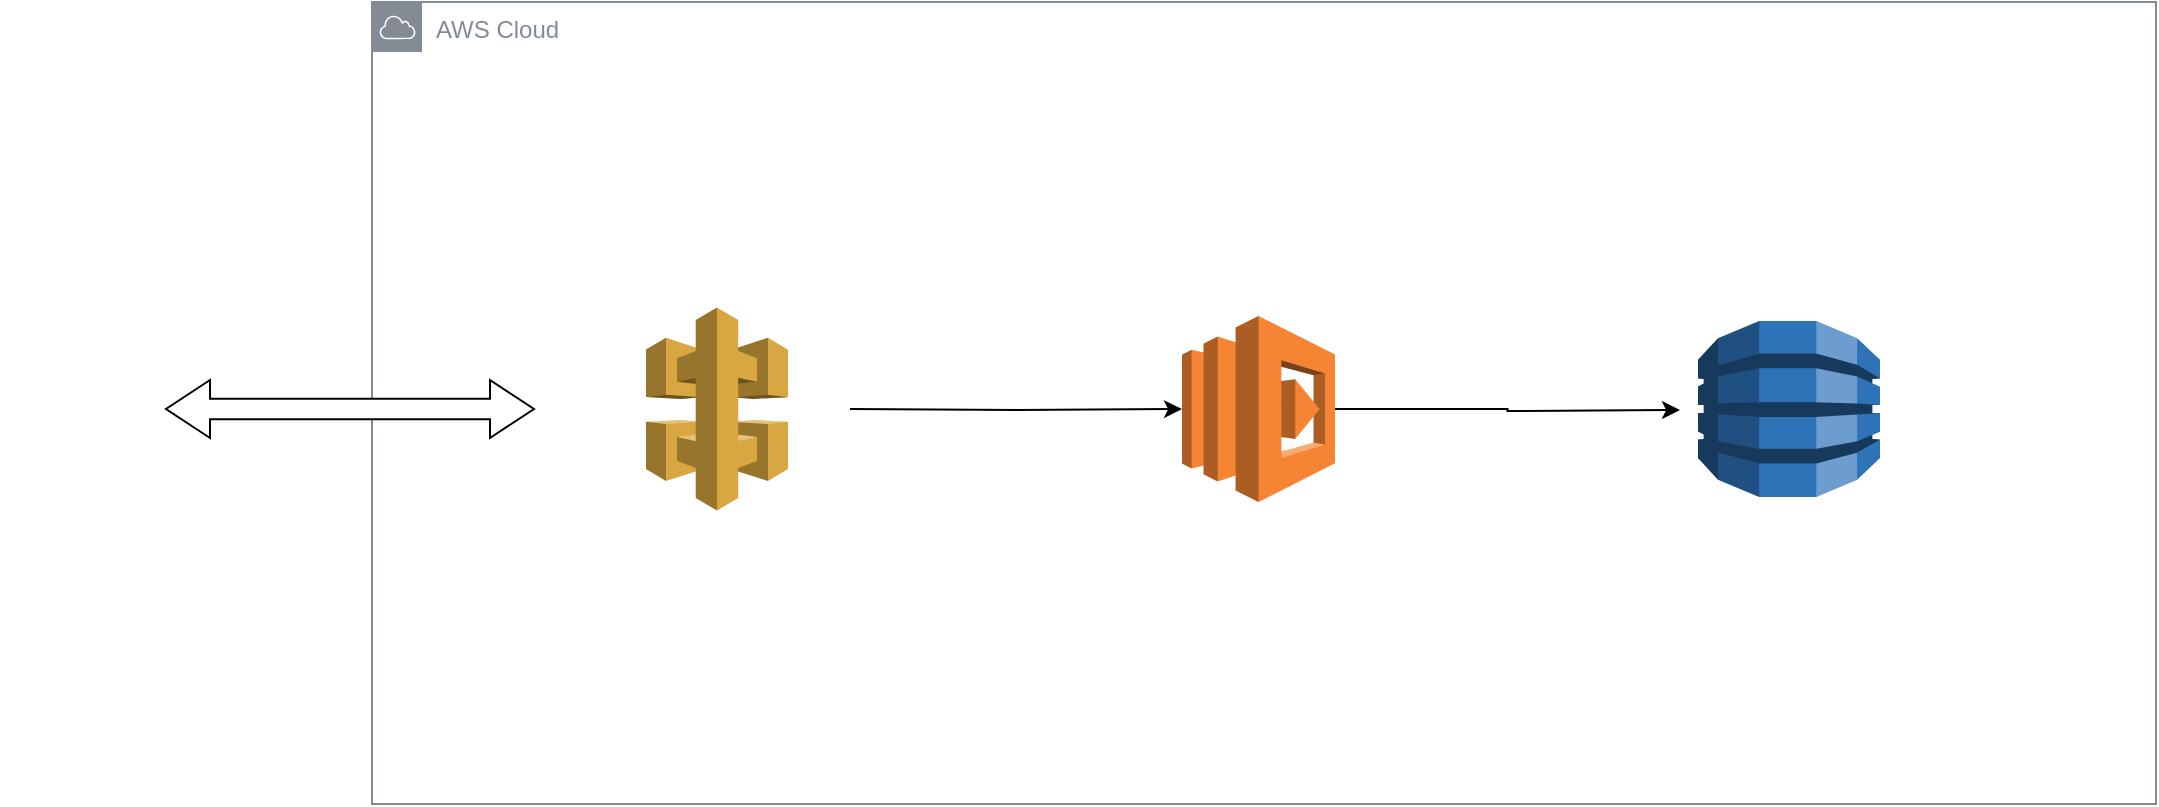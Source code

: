 <mxfile version="22.0.0" type="github">
  <diagram name="Page-1" id="b17EQDePB-Os6Tg4ldsO">
    <mxGraphModel dx="1687" dy="929" grid="0" gridSize="10" guides="1" tooltips="1" connect="1" arrows="1" fold="1" page="1" pageScale="1" pageWidth="1169" pageHeight="827" math="0" shadow="0">
      <root>
        <mxCell id="0" />
        <mxCell id="1" parent="0" />
        <mxCell id="CBo9HAA3vZ9QcLUA7Y8J-11" style="edgeStyle=orthogonalEdgeStyle;rounded=0;orthogonalLoop=1;jettySize=auto;html=1;entryX=0;entryY=0.5;entryDx=0;entryDy=0;entryPerimeter=0;" edge="1" parent="1" target="CBo9HAA3vZ9QcLUA7Y8J-2">
          <mxGeometry relative="1" as="geometry">
            <mxPoint x="575.765" y="399.5" as="targetPoint" />
            <mxPoint x="447" y="399.471" as="sourcePoint" />
            <Array as="points" />
          </mxGeometry>
        </mxCell>
        <mxCell id="CBo9HAA3vZ9QcLUA7Y8J-1" value="" style="outlineConnect=0;dashed=0;verticalLabelPosition=bottom;verticalAlign=top;align=center;html=1;shape=mxgraph.aws3.api_gateway;fillColor=#D9A741;gradientColor=none;" vertex="1" parent="1">
          <mxGeometry x="345" y="348.75" width="71" height="101.5" as="geometry" />
        </mxCell>
        <mxCell id="CBo9HAA3vZ9QcLUA7Y8J-12" style="edgeStyle=orthogonalEdgeStyle;rounded=0;orthogonalLoop=1;jettySize=auto;html=1;" edge="1" parent="1" source="CBo9HAA3vZ9QcLUA7Y8J-2">
          <mxGeometry relative="1" as="geometry">
            <mxPoint x="862" y="400" as="targetPoint" />
          </mxGeometry>
        </mxCell>
        <mxCell id="CBo9HAA3vZ9QcLUA7Y8J-2" value="" style="outlineConnect=0;dashed=0;verticalLabelPosition=bottom;verticalAlign=top;align=center;html=1;shape=mxgraph.aws3.lambda;fillColor=#F58534;gradientColor=none;" vertex="1" parent="1">
          <mxGeometry x="613" y="353" width="76.5" height="93" as="geometry" />
        </mxCell>
        <mxCell id="CBo9HAA3vZ9QcLUA7Y8J-3" value="" style="outlineConnect=0;dashed=0;verticalLabelPosition=bottom;verticalAlign=top;align=center;html=1;shape=mxgraph.aws3.dynamo_db;fillColor=#2E73B8;gradientColor=none;" vertex="1" parent="1">
          <mxGeometry x="871" y="355.5" width="91" height="88" as="geometry" />
        </mxCell>
        <mxCell id="CBo9HAA3vZ9QcLUA7Y8J-13" value="AWS Cloud" style="sketch=0;outlineConnect=0;gradientColor=none;html=1;whiteSpace=wrap;fontSize=12;fontStyle=0;shape=mxgraph.aws4.group;grIcon=mxgraph.aws4.group_aws_cloud;strokeColor=#858B94;fillColor=none;verticalAlign=top;align=left;spacingLeft=30;fontColor=#858B94;dashed=0;" vertex="1" parent="1">
          <mxGeometry x="208" y="196" width="892" height="401" as="geometry" />
        </mxCell>
        <mxCell id="CBo9HAA3vZ9QcLUA7Y8J-14" value="" style="shape=image;html=1;verticalAlign=top;verticalLabelPosition=bottom;labelBackgroundColor=#ffffff;imageAspect=0;aspect=fixed;image=https://cdn2.iconfinder.com/data/icons/essential-web-2/50/user-person-account-avatar-customer-128.png" vertex="1" parent="1">
          <mxGeometry x="22" y="355.5" width="88" height="88" as="geometry" />
        </mxCell>
        <mxCell id="CBo9HAA3vZ9QcLUA7Y8J-15" value="" style="html=1;shadow=0;dashed=0;align=center;verticalAlign=middle;shape=mxgraph.arrows2.twoWayArrow;dy=0.65;dx=22;" vertex="1" parent="1">
          <mxGeometry x="105" y="385" width="184" height="29" as="geometry" />
        </mxCell>
      </root>
    </mxGraphModel>
  </diagram>
</mxfile>
